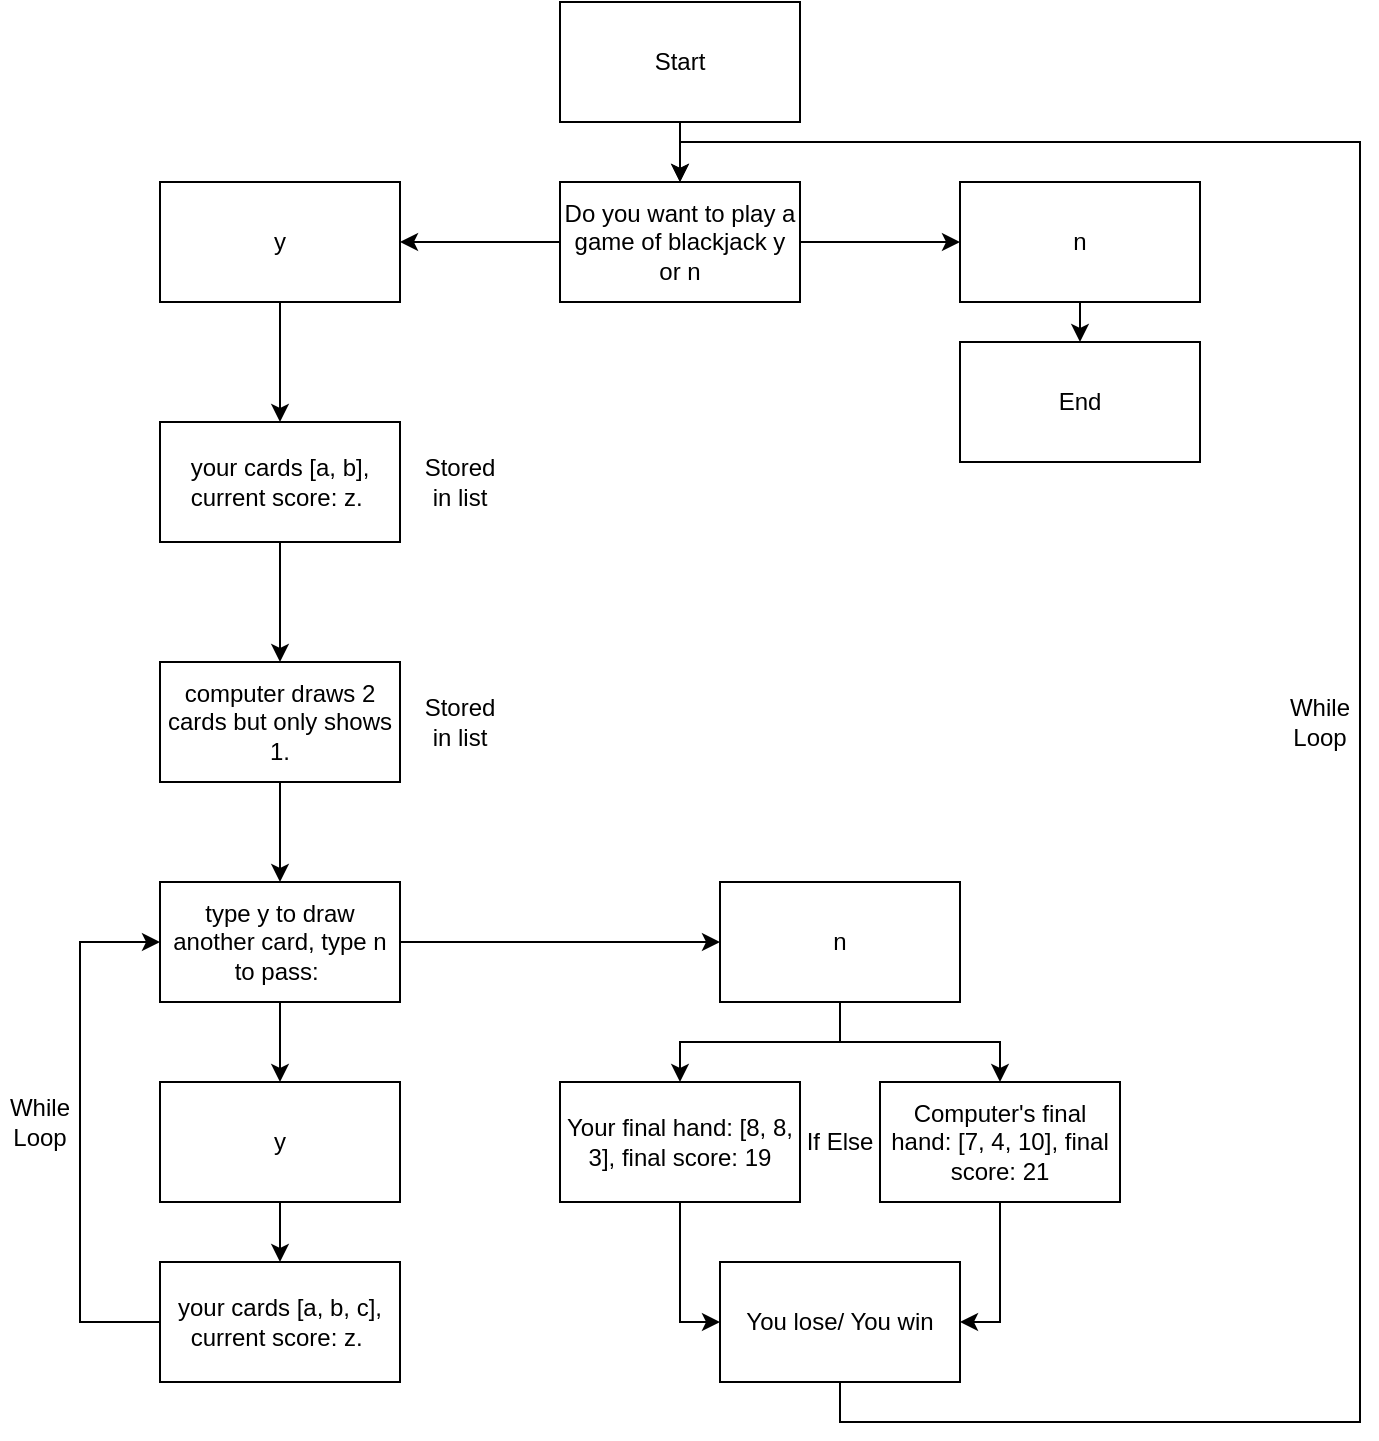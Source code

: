 <mxfile version="14.5.6" type="github">
  <diagram id="oDinmVPbJpocvENnk0rR" name="Page-1">
    <mxGraphModel dx="824" dy="922" grid="1" gridSize="10" guides="1" tooltips="1" connect="1" arrows="1" fold="1" page="1" pageScale="1" pageWidth="827" pageHeight="1169" math="0" shadow="0">
      <root>
        <mxCell id="0" />
        <mxCell id="1" parent="0" />
        <mxCell id="HB3lRC_UBX1p_E5hOv9Z-24" style="edgeStyle=orthogonalEdgeStyle;rounded=0;orthogonalLoop=1;jettySize=auto;html=1;exitX=0;exitY=0.5;exitDx=0;exitDy=0;entryX=1;entryY=0.5;entryDx=0;entryDy=0;" edge="1" parent="1" source="HB3lRC_UBX1p_E5hOv9Z-1" target="HB3lRC_UBX1p_E5hOv9Z-4">
          <mxGeometry relative="1" as="geometry" />
        </mxCell>
        <mxCell id="HB3lRC_UBX1p_E5hOv9Z-25" style="edgeStyle=orthogonalEdgeStyle;rounded=0;orthogonalLoop=1;jettySize=auto;html=1;exitX=1;exitY=0.5;exitDx=0;exitDy=0;entryX=0;entryY=0.5;entryDx=0;entryDy=0;" edge="1" parent="1" source="HB3lRC_UBX1p_E5hOv9Z-1" target="HB3lRC_UBX1p_E5hOv9Z-3">
          <mxGeometry relative="1" as="geometry" />
        </mxCell>
        <mxCell id="HB3lRC_UBX1p_E5hOv9Z-1" value="Do you want to play a game of blackjack y or n" style="rounded=0;whiteSpace=wrap;html=1;" vertex="1" parent="1">
          <mxGeometry x="280" y="160" width="120" height="60" as="geometry" />
        </mxCell>
        <mxCell id="HB3lRC_UBX1p_E5hOv9Z-35" value="" style="edgeStyle=orthogonalEdgeStyle;rounded=0;orthogonalLoop=1;jettySize=auto;html=1;" edge="1" parent="1" source="HB3lRC_UBX1p_E5hOv9Z-2" target="HB3lRC_UBX1p_E5hOv9Z-1">
          <mxGeometry relative="1" as="geometry" />
        </mxCell>
        <mxCell id="HB3lRC_UBX1p_E5hOv9Z-2" value="Start" style="rounded=0;whiteSpace=wrap;html=1;" vertex="1" parent="1">
          <mxGeometry x="280" y="70" width="120" height="60" as="geometry" />
        </mxCell>
        <mxCell id="HB3lRC_UBX1p_E5hOv9Z-26" style="edgeStyle=orthogonalEdgeStyle;rounded=0;orthogonalLoop=1;jettySize=auto;html=1;exitX=0.5;exitY=1;exitDx=0;exitDy=0;entryX=0.5;entryY=0;entryDx=0;entryDy=0;" edge="1" parent="1" source="HB3lRC_UBX1p_E5hOv9Z-3" target="HB3lRC_UBX1p_E5hOv9Z-5">
          <mxGeometry relative="1" as="geometry" />
        </mxCell>
        <mxCell id="HB3lRC_UBX1p_E5hOv9Z-3" value="n" style="rounded=0;whiteSpace=wrap;html=1;" vertex="1" parent="1">
          <mxGeometry x="480" y="160" width="120" height="60" as="geometry" />
        </mxCell>
        <mxCell id="HB3lRC_UBX1p_E5hOv9Z-27" style="edgeStyle=orthogonalEdgeStyle;rounded=0;orthogonalLoop=1;jettySize=auto;html=1;exitX=0.5;exitY=1;exitDx=0;exitDy=0;" edge="1" parent="1" source="HB3lRC_UBX1p_E5hOv9Z-4" target="HB3lRC_UBX1p_E5hOv9Z-6">
          <mxGeometry relative="1" as="geometry" />
        </mxCell>
        <mxCell id="HB3lRC_UBX1p_E5hOv9Z-4" value="y" style="rounded=0;whiteSpace=wrap;html=1;" vertex="1" parent="1">
          <mxGeometry x="80" y="160" width="120" height="60" as="geometry" />
        </mxCell>
        <mxCell id="HB3lRC_UBX1p_E5hOv9Z-5" value="End" style="rounded=0;whiteSpace=wrap;html=1;" vertex="1" parent="1">
          <mxGeometry x="480" y="240" width="120" height="60" as="geometry" />
        </mxCell>
        <mxCell id="HB3lRC_UBX1p_E5hOv9Z-28" style="edgeStyle=orthogonalEdgeStyle;rounded=0;orthogonalLoop=1;jettySize=auto;html=1;exitX=0.5;exitY=1;exitDx=0;exitDy=0;entryX=0.5;entryY=0;entryDx=0;entryDy=0;" edge="1" parent="1" source="HB3lRC_UBX1p_E5hOv9Z-6" target="HB3lRC_UBX1p_E5hOv9Z-7">
          <mxGeometry relative="1" as="geometry" />
        </mxCell>
        <mxCell id="HB3lRC_UBX1p_E5hOv9Z-6" value="your cards [a, b], current score: z.&amp;nbsp;" style="rounded=0;whiteSpace=wrap;html=1;" vertex="1" parent="1">
          <mxGeometry x="80" y="280" width="120" height="60" as="geometry" />
        </mxCell>
        <mxCell id="HB3lRC_UBX1p_E5hOv9Z-29" style="edgeStyle=orthogonalEdgeStyle;rounded=0;orthogonalLoop=1;jettySize=auto;html=1;exitX=0.5;exitY=1;exitDx=0;exitDy=0;entryX=0.5;entryY=0;entryDx=0;entryDy=0;" edge="1" parent="1" source="HB3lRC_UBX1p_E5hOv9Z-7" target="HB3lRC_UBX1p_E5hOv9Z-8">
          <mxGeometry relative="1" as="geometry" />
        </mxCell>
        <mxCell id="HB3lRC_UBX1p_E5hOv9Z-7" value="computer draws 2 cards but only shows 1." style="rounded=0;whiteSpace=wrap;html=1;" vertex="1" parent="1">
          <mxGeometry x="80" y="400" width="120" height="60" as="geometry" />
        </mxCell>
        <mxCell id="HB3lRC_UBX1p_E5hOv9Z-14" style="edgeStyle=orthogonalEdgeStyle;rounded=0;orthogonalLoop=1;jettySize=auto;html=1;exitX=1;exitY=0.5;exitDx=0;exitDy=0;entryX=0;entryY=0.5;entryDx=0;entryDy=0;" edge="1" parent="1" source="HB3lRC_UBX1p_E5hOv9Z-8" target="HB3lRC_UBX1p_E5hOv9Z-10">
          <mxGeometry relative="1" as="geometry" />
        </mxCell>
        <mxCell id="HB3lRC_UBX1p_E5hOv9Z-15" style="edgeStyle=orthogonalEdgeStyle;rounded=0;orthogonalLoop=1;jettySize=auto;html=1;exitX=0.5;exitY=1;exitDx=0;exitDy=0;entryX=0.5;entryY=0;entryDx=0;entryDy=0;" edge="1" parent="1" source="HB3lRC_UBX1p_E5hOv9Z-8" target="HB3lRC_UBX1p_E5hOv9Z-11">
          <mxGeometry relative="1" as="geometry" />
        </mxCell>
        <mxCell id="HB3lRC_UBX1p_E5hOv9Z-8" value="type y to draw another card, type n to pass:&amp;nbsp;" style="rounded=0;whiteSpace=wrap;html=1;" vertex="1" parent="1">
          <mxGeometry x="80" y="510" width="120" height="60" as="geometry" />
        </mxCell>
        <mxCell id="HB3lRC_UBX1p_E5hOv9Z-12" style="edgeStyle=orthogonalEdgeStyle;rounded=0;orthogonalLoop=1;jettySize=auto;html=1;exitX=0;exitY=0.5;exitDx=0;exitDy=0;entryX=0;entryY=0.5;entryDx=0;entryDy=0;" edge="1" parent="1" source="HB3lRC_UBX1p_E5hOv9Z-9" target="HB3lRC_UBX1p_E5hOv9Z-8">
          <mxGeometry relative="1" as="geometry">
            <mxPoint x="40" y="540" as="targetPoint" />
            <Array as="points">
              <mxPoint x="40" y="730" />
              <mxPoint x="40" y="540" />
            </Array>
          </mxGeometry>
        </mxCell>
        <mxCell id="HB3lRC_UBX1p_E5hOv9Z-9" value="&lt;span&gt;your cards [a, b, c], current score: z.&amp;nbsp;&lt;/span&gt;" style="rounded=0;whiteSpace=wrap;html=1;" vertex="1" parent="1">
          <mxGeometry x="80" y="700" width="120" height="60" as="geometry" />
        </mxCell>
        <mxCell id="HB3lRC_UBX1p_E5hOv9Z-17" style="edgeStyle=orthogonalEdgeStyle;rounded=0;orthogonalLoop=1;jettySize=auto;html=1;exitX=0.5;exitY=1;exitDx=0;exitDy=0;entryX=0.5;entryY=0;entryDx=0;entryDy=0;" edge="1" parent="1" source="HB3lRC_UBX1p_E5hOv9Z-10" target="HB3lRC_UBX1p_E5hOv9Z-13">
          <mxGeometry relative="1" as="geometry" />
        </mxCell>
        <mxCell id="HB3lRC_UBX1p_E5hOv9Z-19" style="edgeStyle=orthogonalEdgeStyle;rounded=0;orthogonalLoop=1;jettySize=auto;html=1;entryX=0.5;entryY=0;entryDx=0;entryDy=0;" edge="1" parent="1" source="HB3lRC_UBX1p_E5hOv9Z-10" target="HB3lRC_UBX1p_E5hOv9Z-18">
          <mxGeometry relative="1" as="geometry" />
        </mxCell>
        <mxCell id="HB3lRC_UBX1p_E5hOv9Z-10" value="n" style="rounded=0;whiteSpace=wrap;html=1;" vertex="1" parent="1">
          <mxGeometry x="360" y="510" width="120" height="60" as="geometry" />
        </mxCell>
        <mxCell id="HB3lRC_UBX1p_E5hOv9Z-16" style="edgeStyle=orthogonalEdgeStyle;rounded=0;orthogonalLoop=1;jettySize=auto;html=1;exitX=0.5;exitY=1;exitDx=0;exitDy=0;entryX=0.5;entryY=0;entryDx=0;entryDy=0;" edge="1" parent="1" source="HB3lRC_UBX1p_E5hOv9Z-11" target="HB3lRC_UBX1p_E5hOv9Z-9">
          <mxGeometry relative="1" as="geometry" />
        </mxCell>
        <mxCell id="HB3lRC_UBX1p_E5hOv9Z-11" value="y" style="rounded=0;whiteSpace=wrap;html=1;" vertex="1" parent="1">
          <mxGeometry x="80" y="610" width="120" height="60" as="geometry" />
        </mxCell>
        <mxCell id="HB3lRC_UBX1p_E5hOv9Z-21" style="edgeStyle=orthogonalEdgeStyle;rounded=0;orthogonalLoop=1;jettySize=auto;html=1;exitX=0.5;exitY=1;exitDx=0;exitDy=0;entryX=0;entryY=0.5;entryDx=0;entryDy=0;" edge="1" parent="1" source="HB3lRC_UBX1p_E5hOv9Z-13" target="HB3lRC_UBX1p_E5hOv9Z-20">
          <mxGeometry relative="1" as="geometry" />
        </mxCell>
        <mxCell id="HB3lRC_UBX1p_E5hOv9Z-13" value="Your final hand: [8, 8, 3], final score: 19" style="rounded=0;whiteSpace=wrap;html=1;" vertex="1" parent="1">
          <mxGeometry x="280" y="610" width="120" height="60" as="geometry" />
        </mxCell>
        <mxCell id="HB3lRC_UBX1p_E5hOv9Z-22" style="edgeStyle=orthogonalEdgeStyle;rounded=0;orthogonalLoop=1;jettySize=auto;html=1;exitX=0.5;exitY=1;exitDx=0;exitDy=0;entryX=1;entryY=0.5;entryDx=0;entryDy=0;" edge="1" parent="1" source="HB3lRC_UBX1p_E5hOv9Z-18" target="HB3lRC_UBX1p_E5hOv9Z-20">
          <mxGeometry relative="1" as="geometry" />
        </mxCell>
        <mxCell id="HB3lRC_UBX1p_E5hOv9Z-18" value="Computer&#39;s final hand: [7, 4, 10], final score: 21" style="rounded=0;whiteSpace=wrap;html=1;" vertex="1" parent="1">
          <mxGeometry x="440" y="610" width="120" height="60" as="geometry" />
        </mxCell>
        <mxCell id="HB3lRC_UBX1p_E5hOv9Z-23" style="edgeStyle=orthogonalEdgeStyle;rounded=0;orthogonalLoop=1;jettySize=auto;html=1;exitX=0.5;exitY=1;exitDx=0;exitDy=0;entryX=0.5;entryY=0;entryDx=0;entryDy=0;" edge="1" parent="1" source="HB3lRC_UBX1p_E5hOv9Z-20" target="HB3lRC_UBX1p_E5hOv9Z-1">
          <mxGeometry relative="1" as="geometry">
            <Array as="points">
              <mxPoint x="420" y="780" />
              <mxPoint x="680" y="780" />
              <mxPoint x="680" y="140" />
              <mxPoint x="340" y="140" />
            </Array>
          </mxGeometry>
        </mxCell>
        <mxCell id="HB3lRC_UBX1p_E5hOv9Z-20" value="You lose/ You win" style="rounded=0;whiteSpace=wrap;html=1;" vertex="1" parent="1">
          <mxGeometry x="360" y="700" width="120" height="60" as="geometry" />
        </mxCell>
        <mxCell id="HB3lRC_UBX1p_E5hOv9Z-30" value="While Loop" style="text;html=1;strokeColor=none;fillColor=none;align=center;verticalAlign=middle;whiteSpace=wrap;rounded=0;" vertex="1" parent="1">
          <mxGeometry x="640" y="420" width="40" height="20" as="geometry" />
        </mxCell>
        <mxCell id="HB3lRC_UBX1p_E5hOv9Z-31" value="Stored in list" style="text;html=1;strokeColor=none;fillColor=none;align=center;verticalAlign=middle;whiteSpace=wrap;rounded=0;" vertex="1" parent="1">
          <mxGeometry x="210" y="300" width="40" height="20" as="geometry" />
        </mxCell>
        <mxCell id="HB3lRC_UBX1p_E5hOv9Z-32" value="Stored in list" style="text;html=1;strokeColor=none;fillColor=none;align=center;verticalAlign=middle;whiteSpace=wrap;rounded=0;" vertex="1" parent="1">
          <mxGeometry x="210" y="420" width="40" height="20" as="geometry" />
        </mxCell>
        <mxCell id="HB3lRC_UBX1p_E5hOv9Z-33" value="While Loop" style="text;html=1;strokeColor=none;fillColor=none;align=center;verticalAlign=middle;whiteSpace=wrap;rounded=0;" vertex="1" parent="1">
          <mxGeometry y="620" width="40" height="20" as="geometry" />
        </mxCell>
        <mxCell id="HB3lRC_UBX1p_E5hOv9Z-34" value="If Else" style="text;html=1;strokeColor=none;fillColor=none;align=center;verticalAlign=middle;whiteSpace=wrap;rounded=0;" vertex="1" parent="1">
          <mxGeometry x="400" y="630" width="40" height="20" as="geometry" />
        </mxCell>
      </root>
    </mxGraphModel>
  </diagram>
</mxfile>
